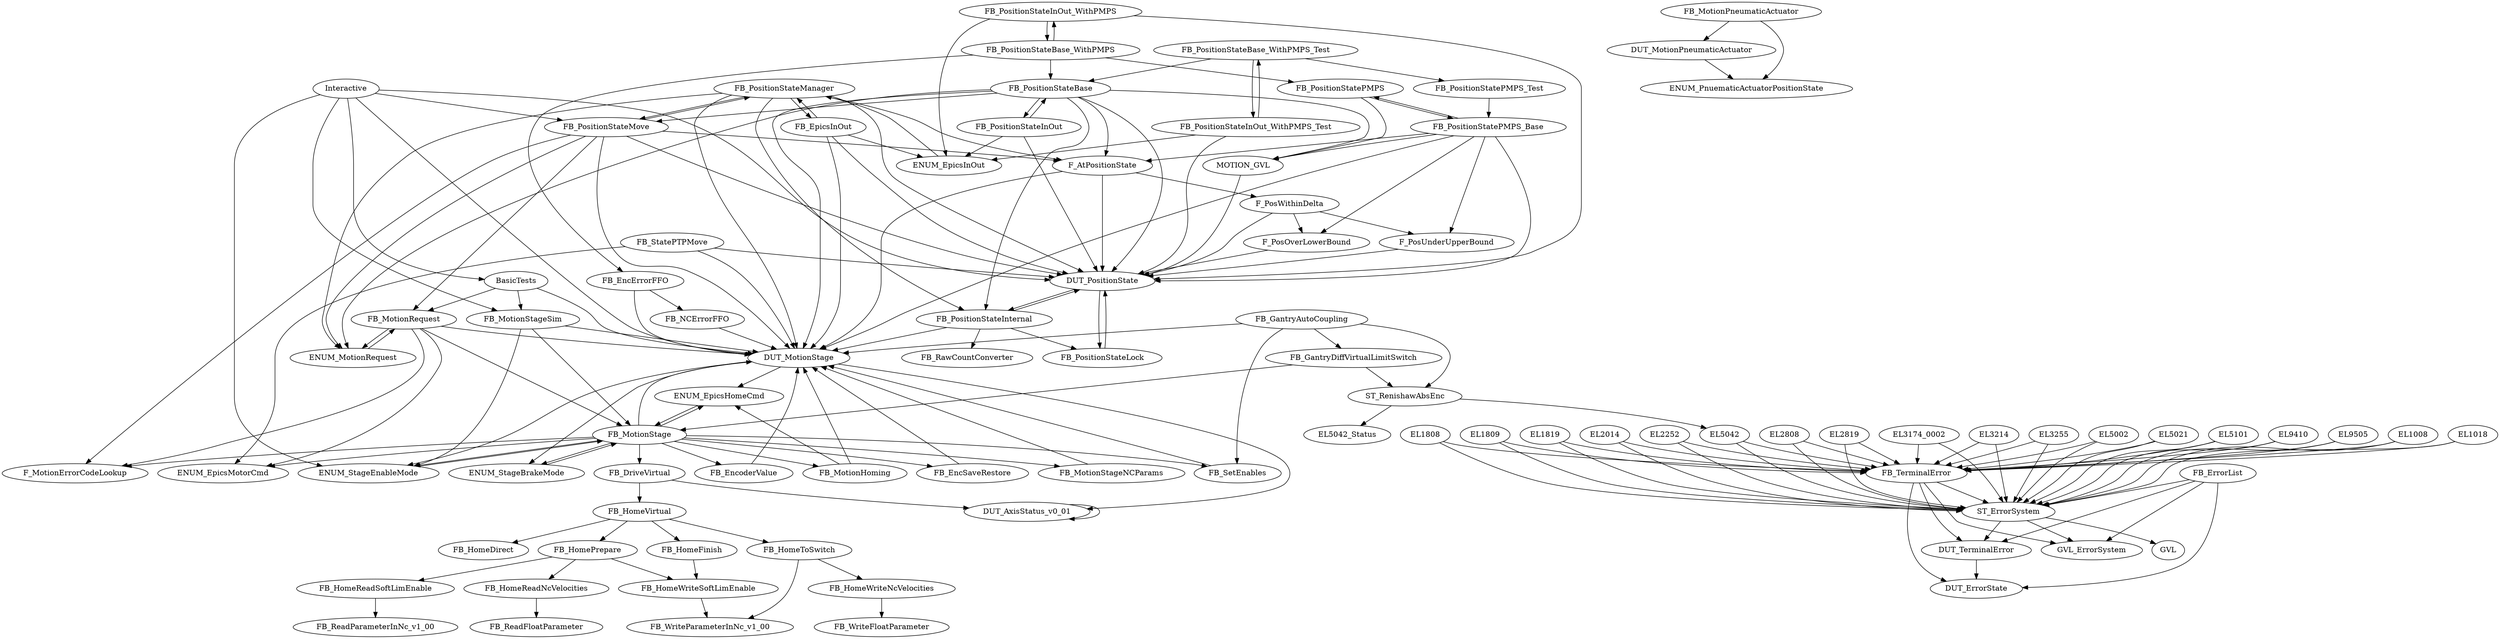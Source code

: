digraph lcls_twincat_motion {
    DUT_AxisStatus_v0_01 -> DUT_AxisStatus_v0_01;
    DUT_MotionPneumaticActuator -> ENUM_PnuematicActuatorPositionState;
    DUT_MotionStage -> DUT_AxisStatus_v0_01;
    DUT_MotionStage -> ENUM_EpicsHomeCmd;
    DUT_MotionStage -> ENUM_StageBrakeMode;
    DUT_MotionStage -> ENUM_StageEnableMode;
    DUT_PositionState -> FB_PositionStateInternal;
    DUT_PositionState -> FB_PositionStateLock;
    DUT_TerminalError -> DUT_ErrorState;
    ENUM_EpicsHomeCmd -> FB_MotionStage;
    ENUM_EpicsInOut -> FB_PositionStateManager;
    ENUM_MotionRequest -> FB_MotionRequest;
    ENUM_StageBrakeMode -> FB_MotionStage;
    ENUM_StageEnableMode -> FB_MotionStage;
    ST_ErrorSystem -> DUT_TerminalError;
    ST_ErrorSystem -> GVL;
    ST_ErrorSystem -> GVL_ErrorSystem;
    ST_RenishawAbsEnc -> EL5042;
    ST_RenishawAbsEnc -> EL5042_Status;
    MOTION_GVL -> DUT_PositionState;
    BasicTests -> DUT_MotionStage;
    BasicTests -> FB_MotionRequest;
    BasicTests -> FB_MotionStageSim;
    EL1008 -> FB_TerminalError;
    EL1008 -> ST_ErrorSystem;
    EL1018 -> FB_TerminalError;
    EL1018 -> ST_ErrorSystem;
    EL1808 -> FB_TerminalError;
    EL1808 -> ST_ErrorSystem;
    EL1809 -> FB_TerminalError;
    EL1809 -> ST_ErrorSystem;
    EL1819 -> FB_TerminalError;
    EL1819 -> ST_ErrorSystem;
    EL2014 -> FB_TerminalError;
    EL2014 -> ST_ErrorSystem;
    EL2252 -> FB_TerminalError;
    EL2252 -> ST_ErrorSystem;
    EL2808 -> FB_TerminalError;
    EL2808 -> ST_ErrorSystem;
    EL2819 -> FB_TerminalError;
    EL2819 -> ST_ErrorSystem;
    EL3174_0002 -> FB_TerminalError;
    EL3174_0002 -> ST_ErrorSystem;
    EL3214 -> FB_TerminalError;
    EL3214 -> ST_ErrorSystem;
    EL3255 -> FB_TerminalError;
    EL3255 -> ST_ErrorSystem;
    EL5002 -> FB_TerminalError;
    EL5002 -> ST_ErrorSystem;
    EL5021 -> FB_TerminalError;
    EL5021 -> ST_ErrorSystem;
    EL5042 -> FB_TerminalError;
    EL5042 -> ST_ErrorSystem;
    EL5101 -> FB_TerminalError;
    EL5101 -> ST_ErrorSystem;
    EL9410 -> FB_TerminalError;
    EL9410 -> ST_ErrorSystem;
    EL9505 -> FB_TerminalError;
    EL9505 -> ST_ErrorSystem;
    F_AtPositionState -> DUT_MotionStage;
    F_AtPositionState -> DUT_PositionState;
    F_AtPositionState -> F_PosWithinDelta;
    F_PosOverLowerBound -> DUT_PositionState;
    F_PosUnderUpperBound -> DUT_PositionState;
    F_PosWithinDelta -> DUT_PositionState;
    F_PosWithinDelta -> F_PosOverLowerBound;
    F_PosWithinDelta -> F_PosUnderUpperBound;
    FB_DriveVirtual -> DUT_AxisStatus_v0_01;
    FB_DriveVirtual -> FB_HomeVirtual;
    FB_EncErrorFFO -> DUT_MotionStage;
    FB_EncErrorFFO -> FB_NCErrorFFO;
    FB_EncoderValue -> DUT_MotionStage;
    FB_EncSaveRestore -> DUT_MotionStage;
    FB_EpicsInOut -> DUT_MotionStage;
    FB_EpicsInOut -> DUT_PositionState;
    FB_EpicsInOut -> ENUM_EpicsInOut;
    FB_EpicsInOut -> FB_PositionStateManager;
    FB_ErrorList -> DUT_ErrorState;
    FB_ErrorList -> DUT_TerminalError;
    FB_ErrorList -> GVL_ErrorSystem;
    FB_ErrorList -> ST_ErrorSystem;
    FB_GantryAutoCoupling -> DUT_MotionStage;
    FB_GantryAutoCoupling -> FB_GantryDiffVirtualLimitSwitch;
    FB_GantryAutoCoupling -> FB_SetEnables;
    FB_GantryAutoCoupling -> ST_RenishawAbsEnc;
    FB_GantryDiffVirtualLimitSwitch -> FB_MotionStage;
    FB_GantryDiffVirtualLimitSwitch -> ST_RenishawAbsEnc;
    FB_HomeFinish -> FB_HomeWriteSoftLimEnable;
    FB_HomePrepare -> FB_HomeReadNcVelocities;
    FB_HomePrepare -> FB_HomeReadSoftLimEnable;
    FB_HomePrepare -> FB_HomeWriteSoftLimEnable;
    FB_HomeReadNcVelocities -> FB_ReadFloatParameter;
    FB_HomeReadSoftLimEnable -> FB_ReadParameterInNc_v1_00;
    FB_HomeToSwitch -> FB_HomeWriteNcVelocities;
    FB_HomeToSwitch -> FB_WriteParameterInNc_v1_00;
    FB_HomeVirtual -> FB_HomeDirect;
    FB_HomeVirtual -> FB_HomeFinish;
    FB_HomeVirtual -> FB_HomePrepare;
    FB_HomeVirtual -> FB_HomeToSwitch;
    FB_HomeWriteNcVelocities -> FB_WriteFloatParameter;
    FB_HomeWriteSoftLimEnable -> FB_WriteParameterInNc_v1_00;
    FB_MotionHoming -> DUT_MotionStage;
    FB_MotionHoming -> ENUM_EpicsHomeCmd;
    FB_MotionPneumaticActuator -> DUT_MotionPneumaticActuator;
    FB_MotionPneumaticActuator -> ENUM_PnuematicActuatorPositionState;
    FB_MotionRequest -> DUT_MotionStage;
    FB_MotionRequest -> ENUM_EpicsMotorCmd;
    FB_MotionRequest -> ENUM_MotionRequest;
    FB_MotionRequest -> FB_MotionStage;
    FB_MotionRequest -> F_MotionErrorCodeLookup;
    FB_MotionStage -> DUT_MotionStage;
    FB_MotionStage -> ENUM_EpicsHomeCmd;
    FB_MotionStage -> ENUM_EpicsMotorCmd;
    FB_MotionStage -> ENUM_StageBrakeMode;
    FB_MotionStage -> ENUM_StageEnableMode;
    FB_MotionStage -> FB_DriveVirtual;
    FB_MotionStage -> FB_EncSaveRestore;
    FB_MotionStage -> FB_EncoderValue;
    FB_MotionStage -> FB_MotionHoming;
    FB_MotionStage -> FB_MotionStageNCParams;
    FB_MotionStage -> FB_SetEnables;
    FB_MotionStage -> F_MotionErrorCodeLookup;
    FB_MotionStageNCParams -> DUT_MotionStage;
    FB_MotionStageSim -> DUT_MotionStage;
    FB_MotionStageSim -> ENUM_StageEnableMode;
    FB_MotionStageSim -> FB_MotionStage;
    FB_NCErrorFFO -> DUT_MotionStage;
    FB_PositionStateBase -> DUT_MotionStage;
    FB_PositionStateBase -> DUT_PositionState;
    FB_PositionStateBase -> ENUM_MotionRequest;
    FB_PositionStateBase -> FB_PositionStateInOut;
    FB_PositionStateBase -> FB_PositionStateInternal;
    FB_PositionStateBase -> FB_PositionStateMove;
    FB_PositionStateBase -> F_AtPositionState;
    FB_PositionStateBase -> MOTION_GVL;
    FB_PositionStateBase_WithPMPS -> FB_EncErrorFFO;
    FB_PositionStateBase_WithPMPS -> FB_PositionStateBase;
    FB_PositionStateBase_WithPMPS -> FB_PositionStateInOut_WithPMPS;
    FB_PositionStateBase_WithPMPS -> FB_PositionStatePMPS;
    FB_PositionStateBase_WithPMPS_Test -> FB_PositionStateBase;
    FB_PositionStateBase_WithPMPS_Test -> FB_PositionStateInOut_WithPMPS_Test;
    FB_PositionStateBase_WithPMPS_Test -> FB_PositionStatePMPS_Test;
    FB_PositionStateInOut -> DUT_PositionState;
    FB_PositionStateInOut -> ENUM_EpicsInOut;
    FB_PositionStateInOut -> FB_PositionStateBase;
    FB_PositionStateInOut_WithPMPS -> DUT_PositionState;
    FB_PositionStateInOut_WithPMPS -> ENUM_EpicsInOut;
    FB_PositionStateInOut_WithPMPS -> FB_PositionStateBase_WithPMPS;
    FB_PositionStateInOut_WithPMPS_Test -> DUT_PositionState;
    FB_PositionStateInOut_WithPMPS_Test -> ENUM_EpicsInOut;
    FB_PositionStateInOut_WithPMPS_Test -> FB_PositionStateBase_WithPMPS_Test;
    FB_PositionStateInternal -> DUT_MotionStage;
    FB_PositionStateInternal -> DUT_PositionState;
    FB_PositionStateInternal -> FB_PositionStateLock;
    FB_PositionStateInternal -> FB_RawCountConverter;
    FB_PositionStateLock -> DUT_PositionState;
    FB_PositionStateManager -> DUT_MotionStage;
    FB_PositionStateManager -> DUT_PositionState;
    FB_PositionStateManager -> ENUM_MotionRequest;
    FB_PositionStateManager -> FB_EpicsInOut;
    FB_PositionStateManager -> FB_PositionStateInternal;
    FB_PositionStateManager -> FB_PositionStateMove;
    FB_PositionStateManager -> F_AtPositionState;
    FB_PositionStateMove -> DUT_MotionStage;
    FB_PositionStateMove -> DUT_PositionState;
    FB_PositionStateMove -> ENUM_MotionRequest;
    FB_PositionStateMove -> FB_MotionRequest;
    FB_PositionStateMove -> FB_PositionStateManager;
    FB_PositionStateMove -> F_AtPositionState;
    FB_PositionStateMove -> F_MotionErrorCodeLookup;
    FB_PositionStatePMPS -> FB_PositionStatePMPS_Base;
    FB_PositionStatePMPS -> MOTION_GVL;
    FB_PositionStatePMPS_Base -> DUT_MotionStage;
    FB_PositionStatePMPS_Base -> DUT_PositionState;
    FB_PositionStatePMPS_Base -> FB_PositionStatePMPS;
    FB_PositionStatePMPS_Base -> F_AtPositionState;
    FB_PositionStatePMPS_Base -> F_PosOverLowerBound;
    FB_PositionStatePMPS_Base -> F_PosUnderUpperBound;
    FB_PositionStatePMPS_Base -> MOTION_GVL;
    FB_PositionStatePMPS_Test -> FB_PositionStatePMPS_Base;
    FB_SetEnables -> DUT_MotionStage;
    FB_StatePTPMove -> DUT_MotionStage;
    FB_StatePTPMove -> DUT_PositionState;
    FB_StatePTPMove -> ENUM_EpicsMotorCmd;
    FB_TerminalError -> DUT_ErrorState;
    FB_TerminalError -> DUT_TerminalError;
    FB_TerminalError -> GVL_ErrorSystem;
    FB_TerminalError -> ST_ErrorSystem;
    Interactive -> BasicTests;
    Interactive -> DUT_MotionStage;
    Interactive -> DUT_PositionState;
    Interactive -> ENUM_StageEnableMode;
    Interactive -> FB_MotionStageSim;
    Interactive -> FB_PositionStateMove;
}

